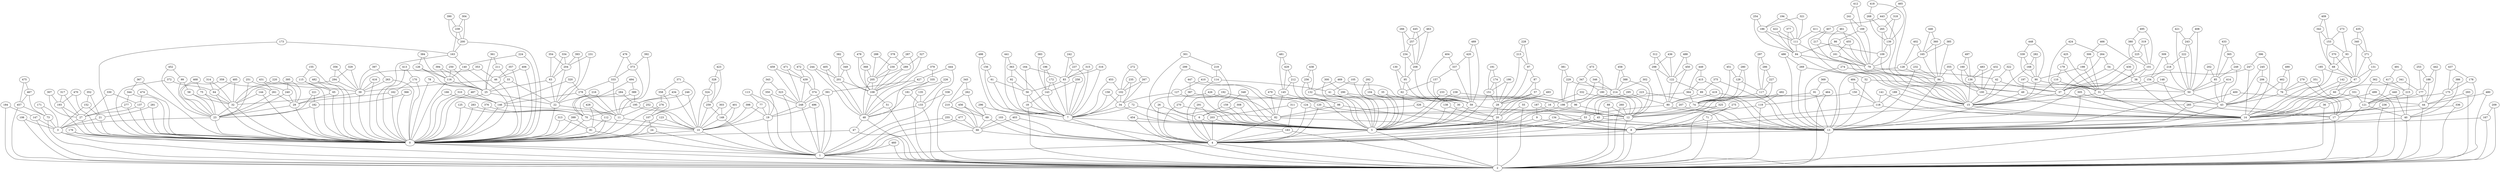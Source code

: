 graph G {
  0;
  1;
  2;
  3;
  4;
  5;
  6;
  7;
  8;
  9;
  10;
  11;
  12;
  13;
  14;
  15;
  16;
  17;
  18;
  19;
  20;
  21;
  22;
  23;
  24;
  25;
  26;
  27;
  28;
  29;
  30;
  31;
  32;
  33;
  34;
  35;
  36;
  37;
  38;
  39;
  40;
  41;
  42;
  43;
  44;
  45;
  46;
  47;
  48;
  49;
  50;
  51;
  52;
  53;
  54;
  55;
  56;
  57;
  58;
  59;
  60;
  61;
  62;
  63;
  64;
  65;
  66;
  67;
  68;
  69;
  70;
  71;
  72;
  73;
  74;
  75;
  76;
  77;
  78;
  79;
  80;
  81;
  82;
  83;
  84;
  85;
  86;
  87;
  88;
  89;
  90;
  91;
  92;
  93;
  94;
  95;
  96;
  97;
  98;
  99;
  100;
  101;
  102;
  103;
  104;
  105;
  106;
  107;
  108;
  109;
  110;
  111;
  112;
  113;
  114;
  115;
  116;
  117;
  118;
  119;
  120;
  121;
  122;
  123;
  124;
  125;
  126;
  127;
  128;
  129;
  130;
  131;
  132;
  133;
  134;
  135;
  136;
  137;
  138;
  139;
  140;
  141;
  142;
  143;
  144;
  145;
  146;
  147;
  148;
  149;
  150;
  151;
  152;
  153;
  154;
  155;
  156;
  157;
  158;
  159;
  160;
  161;
  162;
  163;
  164;
  165;
  166;
  167;
  168;
  169;
  170;
  171;
  172;
  173;
  174;
  175;
  176;
  177;
  178;
  179;
  180;
  181;
  182;
  183;
  184;
  185;
  186;
  187;
  188;
  189;
  190;
  191;
  192;
  193;
  194;
  195;
  196;
  197;
  198;
  199;
  200;
  201;
  202;
  203;
  204;
  205;
  206;
  207;
  208;
  209;
  210;
  211;
  212;
  213;
  214;
  215;
  216;
  217;
  218;
  219;
  220;
  221;
  222;
  223;
  224;
  225;
  226;
  227;
  228;
  229;
  230;
  231;
  232;
  233;
  234;
  235;
  236;
  237;
  238;
  239;
  240;
  241;
  242;
  243;
  244;
  245;
  246;
  247;
  248;
  249;
  250;
  251;
  252;
  253;
  254;
  255;
  256;
  257;
  258;
  259;
  260;
  261;
  262;
  263;
  264;
  265;
  266;
  267;
  268;
  269;
  270;
  271;
  272;
  273;
  274;
  275;
  276;
  277;
  278;
  279;
  280;
  281;
  282;
  283;
  284;
  285;
  286;
  287;
  288;
  289;
  290;
  291;
  292;
  293;
  294;
  295;
  296;
  297;
  298;
  299;
  300;
  301;
  302;
  303;
  304;
  305;
  306;
  307;
  308;
  309;
  310;
  311;
  312;
  313;
  314;
  315;
  316;
  317;
  318;
  319;
  320;
  321;
  322;
  323;
  324;
  325;
  326;
  327;
  328;
  329;
  330;
  331;
  332;
  333;
  334;
  335;
  336;
  337;
  338;
  339;
  340;
  341;
  342;
  343;
  344;
  345;
  346;
  347;
  348;
  349;
  350;
  351;
  352;
  353;
  354;
  355;
  356;
  357;
  358;
  359;
  360;
  361;
  362;
  363;
  364;
  365;
  366;
  367;
  368;
  369;
  370;
  371;
  372;
  373;
  374;
  375;
  376;
  377;
  378;
  379;
  380;
  381;
  382;
  383;
  384;
  385;
  386;
  387;
  388;
  389;
  390;
  391;
  392;
  393;
  394;
  395;
  396;
  397;
  398;
  399;
  400;
  401;
  402;
  403;
  404;
  405;
  406;
  407;
  408;
  409;
  410;
  411;
  412;
  413;
  414;
  415;
  416;
  417;
  418;
  419;
  420;
  421;
  422;
  423;
  424;
  425;
  426;
  427;
  428;
  429;
  430;
  431;
  432;
  433;
  434;
  435;
  436;
  437;
  438;
  439;
  440;
  441;
  442;
  443;
  444;
  445;
  446;
  447;
  448;
  449;
  450;
  451;
  452;
  453;
  454;
  455;
  456;
  457;
  458;
  459;
  460;
  461;
  462;
  463;
  464;
  465;
  466;
  467;
  468;
  469;
  470;
  471;
  472;
  473;
  474;
  475;
  476;
  477;
  478;
  479;
  480;
  481;
  482;
  483;
  484;
  485;
  486;
  487;
  488;
  489;
  490;
  491;
  492;
  493;
  494;
  495;
  496;
  497;
  498;
  499;
   0 -- 1;
   1 -- 2;
   2 -- 0;
   3 -- 2;
   3 -- 0;
   4 -- 1;
   4 -- 2;
   5 -- 4;
   5 -- 2;
   6 -- 5;
   6 -- 4;
   7 -- 5;
   7 -- 2;
   8 -- 4;
   8 -- 2;
   9 -- 8;
   9 -- 4;
   10 -- 0;
   10 -- 1;
   11 -- 10;
   11 -- 0;
   12 -- 5;
   12 -- 2;
   13 -- 4;
   13 -- 2;
   14 -- 8;
   14 -- 2;
   15 -- 14;
   15 -- 8;
   16 -- 12;
   16 -- 5;
   17 -- 13;
   17 -- 2;
   18 -- 7;
   18 -- 2;
   19 -- 10;
   19 -- 1;
   20 -- 5;
   20 -- 2;
   21 -- 3;
   21 -- 0;
   22 -- 11;
   22 -- 0;
   23 -- 3;
   23 -- 0;
   24 -- 0;
   24 -- 1;
   25 -- 22;
   25 -- 0;
   26 -- 6;
   26 -- 4;
   27 -- 3;
   27 -- 0;
   28 -- 20;
   28 -- 5;
   29 -- 23;
   29 -- 0;
   30 -- 20;
   30 -- 5;
   31 -- 15;
   31 -- 14;
   32 -- 23;
   32 -- 0;
   33 -- 25;
   33 -- 22;
   34 -- 7;
   34 -- 5;
   35 -- 30;
   35 -- 5;
   36 -- 14;
   36 -- 2;
   37 -- 15;
   37 -- 14;
   38 -- 37;
   38 -- 14;
   39 -- 32;
   39 -- 0;
   40 -- 13;
   40 -- 2;
   41 -- 16;
   41 -- 5;
   42 -- 37;
   42 -- 15;
   43 -- 17;
   43 -- 13;
   44 -- 14;
   44 -- 2;
   45 -- 13;
   45 -- 4;
   46 -- 39;
   46 -- 0;
   47 -- 2;
   47 -- 0;
   48 -- 47;
   48 -- 2;
   49 -- 43;
   49 -- 13;
   50 -- 43;
   50 -- 13;
   51 -- 48;
   51 -- 2;
   52 -- 50;
   52 -- 13;
   53 -- 13;
   53 -- 4;
   54 -- 38;
   54 -- 37;
   55 -- 20;
   55 -- 2;
   56 -- 18;
   56 -- 7;
   57 -- 28;
   57 -- 20;
   58 -- 32;
   58 -- 23;
   59 -- 12;
   59 -- 5;
   60 -- 44;
   60 -- 14;
   61 -- 56;
   61 -- 7;
   62 -- 59;
   62 -- 5;
   63 -- 25;
   63 -- 22;
   64 -- 32;
   64 -- 0;
   65 -- 29;
   65 -- 0;
   66 -- 4;
   66 -- 1;
   67 -- 60;
   67 -- 14;
   68 -- 67;
   68 -- 14;
   69 -- 66;
   69 -- 4;
   70 -- 10;
   70 -- 0;
   71 -- 8;
   71 -- 2;
   72 -- 7;
   72 -- 5;
   73 -- 3;
   73 -- 2;
   74 -- 45;
   74 -- 13;
   75 -- 32;
   75 -- 23;
   76 -- 43;
   76 -- 17;
   77 -- 19;
   77 -- 10;
   78 -- 25;
   78 -- 0;
   79 -- 42;
   79 -- 15;
   80 -- 53;
   80 -- 13;
   81 -- 0;
   81 -- 1;
   82 -- 8;
   82 -- 4;
   83 -- 56;
   83 -- 7;
   84 -- 79;
   84 -- 15;
   85 -- 50;
   85 -- 43;
   86 -- 84;
   86 -- 79;
   87 -- 57;
   87 -- 28;
   88 -- 12;
   88 -- 2;
   89 -- 80;
   89 -- 13;
   90 -- 31;
   90 -- 15;
   91 -- 74;
   91 -- 13;
   92 -- 56;
   92 -- 7;
   93 -- 68;
   93 -- 67;
   94 -- 49;
   94 -- 13;
   95 -- 62;
   95 -- 59;
   96 -- 12;
   96 -- 5;
   97 -- 87;
   97 -- 28;
   98 -- 82;
   98 -- 8;
   99 -- 58;
   99 -- 23;
   100 -- 15;
   100 -- 14;
   101 -- 38;
   101 -- 37;
   102 -- 34;
   102 -- 7;
   103 -- 66;
   103 -- 4;
   104 -- 30;
   104 -- 5;
   105 -- 41;
   105 -- 5;
   106 -- 3;
   106 -- 2;
   107 -- 24;
   107 -- 0;
   108 -- 51;
   108 -- 48;
   109 -- 79;
   109 -- 15;
   110 -- 31;
   110 -- 15;
   111 -- 84;
   111 -- 79;
   112 -- 81;
   112 -- 0;
   113 -- 77;
   113 -- 19;
   114 -- 41;
   114 -- 5;
   115 -- 65;
   115 -- 0;
   116 -- 25;
   116 -- 0;
   117 -- 74;
   117 -- 13;
   118 -- 14;
   118 -- 8;
   119 -- 12;
   119 -- 2;
   120 -- 53;
   120 -- 4;
   121 -- 40;
   121 -- 13;
   122 -- 89;
   122 -- 80;
   123 -- 10;
   123 -- 0;
   124 -- 45;
   124 -- 4;
   125 -- 70;
   125 -- 0;
   126 -- 116;
   126 -- 25;
   127 -- 34;
   127 -- 5;
   128 -- 94;
   128 -- 13;
   129 -- 117;
   129 -- 74;
   130 -- 95;
   130 -- 62;
   131 -- 67;
   131 -- 60;
   132 -- 59;
   132 -- 5;
   133 -- 48;
   133 -- 2;
   134 -- 13;
   134 -- 4;
   135 -- 133;
   135 -- 2;
   136 -- 100;
   136 -- 15;
   137 -- 27;
   137 -- 0;
   138 -- 20;
   138 -- 5;
   139 -- 109;
   139 -- 79;
   140 -- 116;
   140 -- 0;
   141 -- 118;
   141 -- 14;
   142 -- 60;
   142 -- 14;
   143 -- 18;
   143 -- 7;
   144 -- 32;
   144 -- 0;
   145 -- 98;
   145 -- 82;
   146 -- 11;
   146 -- 0;
   147 -- 3;
   147 -- 2;
   148 -- 31;
   148 -- 14;
   149 -- 10;
   149 -- 1;
   150 -- 118;
   150 -- 8;
   151 -- 28;
   151 -- 5;
   152 -- 21;
   152 -- 3;
   153 -- 93;
   153 -- 68;
   154 -- 50;
   154 -- 13;
   155 -- 115;
   155 -- 0;
   156 -- 61;
   156 -- 7;
   157 -- 62;
   157 -- 59;
   158 -- 34;
   158 -- 7;
   159 -- 6;
   159 -- 5;
   160 -- 136;
   160 -- 100;
   161 -- 79;
   161 -- 15;
   162 -- 29;
   162 -- 0;
   163 -- 140;
   163 -- 0;
   164 -- 83;
   164 -- 56;
   165 -- 128;
   165 -- 94;
   166 -- 146;
   166 -- 0;
   167 -- 13;
   167 -- 2;
   168 -- 90;
   168 -- 15;
   169 -- 86;
   169 -- 79;
   170 -- 162;
   170 -- 0;
   171 -- 73;
   171 -- 3;
   172 -- 143;
   172 -- 7;
   173 -- 163;
   173 -- 0;
   174 -- 151;
   174 -- 28;
   175 -- 121;
   175 -- 40;
   176 -- 2;
   176 -- 0;
   177 -- 44;
   177 -- 14;
   178 -- 175;
   178 -- 40;
   179 -- 110;
   179 -- 31;
   180 -- 96;
   180 -- 12;
   181 -- 133;
   181 -- 48;
   182 -- 23;
   182 -- 0;
   183 -- 4;
   183 -- 2;
   184 -- 147;
   184 -- 2;
   185 -- 67;
   185 -- 14;
   186 -- 111;
   186 -- 84;
   187 -- 9;
   187 -- 8;
   188 -- 177;
   188 -- 44;
   189 -- 118;
   189 -- 14;
   190 -- 151;
   190 -- 28;
   191 -- 174;
   191 -- 151;
   192 -- 120;
   192 -- 4;
   193 -- 27;
   193 -- 0;
   194 -- 186;
   194 -- 111;
   195 -- 70;
   195 -- 10;
   196 -- 172;
   196 -- 143;
   197 -- 49;
   197 -- 43;
   198 -- 12;
   198 -- 5;
   199 -- 90;
   199 -- 31;
   200 -- 163;
   200 -- 0;
   201 -- 108;
   201 -- 48;
   202 -- 85;
   202 -- 50;
   203 -- 183;
   203 -- 4;
   204 -- 63;
   204 -- 22;
   205 -- 108;
   205 -- 48;
   206 -- 76;
   206 -- 43;
   207 -- 45;
   207 -- 13;
   208 -- 95;
   208 -- 59;
   209 -- 167;
   209 -- 2;
   210 -- 69;
   210 -- 66;
   211 -- 33;
   211 -- 25;
   212 -- 145;
   212 -- 98;
   213 -- 97;
   213 -- 28;
   214 -- 198;
   214 -- 12;
   215 -- 121;
   215 -- 40;
   216 -- 22;
   216 -- 11;
   217 -- 109;
   217 -- 15;
   218 -- 154;
   218 -- 50;
   219 -- 114;
   219 -- 5;
   220 -- 39;
   220 -- 32;
   221 -- 182;
   221 -- 23;
   222 -- 218;
   222 -- 50;
   223 -- 74;
   223 -- 45;
   224 -- 140;
   224 -- 0;
   225 -- 101;
   225 -- 37;
   226 -- 181;
   226 -- 133;
   227 -- 117;
   227 -- 74;
   228 -- 213;
   228 -- 97;
   229 -- 214;
   229 -- 198;
   230 -- 205;
   230 -- 108;
   231 -- 204;
   231 -- 22;
   232 -- 94;
   232 -- 13;
   233 -- 198;
   233 -- 5;
   234 -- 208;
   234 -- 95;
   235 -- 102;
   235 -- 34;
   236 -- 14;
   236 -- 2;
   237 -- 83;
   237 -- 7;
   238 -- 96;
   238 -- 5;
   239 -- 200;
   239 -- 163;
   240 -- 29;
   240 -- 23;
   241 -- 169;
   241 -- 79;
   242 -- 237;
   242 -- 83;
   243 -- 222;
   243 -- 50;
   244 -- 201;
   244 -- 48;
   245 -- 206;
   245 -- 43;
   246 -- 195;
   246 -- 10;
   247 -- 38;
   247 -- 14;
   248 -- 19;
   248 -- 1;
   249 -- 85;
   249 -- 43;
   250 -- 116;
   250 -- 25;
   251 -- 240;
   251 -- 23;
   252 -- 11;
   252 -- 10;
   253 -- 188;
   253 -- 177;
   254 -- 186;
   254 -- 84;
   255 -- 66;
   255 -- 1;
   256 -- 132;
   256 -- 5;
   257 -- 234;
   257 -- 208;
   258 -- 143;
   258 -- 7;
   259 -- 149;
   259 -- 10;
   260 -- 12;
   260 -- 2;
   261 -- 29;
   261 -- 23;
   262 -- 210;
   262 -- 69;
   263 -- 39;
   263 -- 0;
   264 -- 54;
   264 -- 37;
   265 -- 139;
   265 -- 109;
   266 -- 257;
   266 -- 234;
   267 -- 102;
   267 -- 34;
   268 -- 265;
   268 -- 139;
   269 -- 52;
   269 -- 13;
   270 -- 82;
   270 -- 4;
   271 -- 131;
   271 -- 67;
   272 -- 267;
   272 -- 102;
   273 -- 153;
   273 -- 93;
   274 -- 94;
   274 -- 13;
   275 -- 71;
   275 -- 8;
   276 -- 107;
   276 -- 0;
   277 -- 27;
   277 -- 0;
   278 -- 146;
   278 -- 11;
   279 -- 76;
   279 -- 17;
   280 -- 129;
   280 -- 74;
   281 -- 21;
   281 -- 0;
   282 -- 168;
   282 -- 90;
   283 -- 70;
   283 -- 0;
   284 -- 195;
   284 -- 70;
   285 -- 17;
   285 -- 13;
   286 -- 227;
   286 -- 117;
   287 -- 230;
   287 -- 108;
   288 -- 230;
   288 -- 205;
   289 -- 205;
   289 -- 108;
   290 -- 198;
   290 -- 5;
   291 -- 203;
   291 -- 4;
   292 -- 104;
   292 -- 5;
   293 -- 44;
   293 -- 2;
   294 -- 39;
   294 -- 32;
   295 -- 80;
   295 -- 53;
   296 -- 69;
   296 -- 4;
   297 -- 286;
   297 -- 117;
   298 -- 122;
   298 -- 80;
   299 -- 114;
   299 -- 5;
   300 -- 290;
   300 -- 5;
   301 -- 219;
   301 -- 5;
   302 -- 214;
   302 -- 12;
   303 -- 149;
   303 -- 10;
   304 -- 239;
   304 -- 200;
   305 -- 285;
   305 -- 13;
   306 -- 199;
   306 -- 31;
   307 -- 193;
   307 -- 27;
   308 -- 6;
   308 -- 5;
   309 -- 218;
   309 -- 154;
   310 -- 146;
   310 -- 0;
   311 -- 203;
   311 -- 183;
   312 -- 298;
   312 -- 122;
   313 -- 81;
   313 -- 0;
   314 -- 64;
   314 -- 32;
   315 -- 83;
   315 -- 7;
   316 -- 83;
   316 -- 7;
   317 -- 193;
   317 -- 27;
   318 -- 265;
   318 -- 139;
   319 -- 225;
   319 -- 101;
   320 -- 278;
   320 -- 146;
   321 -- 186;
   321 -- 111;
   322 -- 42;
   322 -- 37;
   323 -- 248;
   323 -- 1;
   324 -- 259;
   324 -- 10;
   325 -- 12;
   325 -- 2;
   326 -- 82;
   326 -- 8;
   327 -- 289;
   327 -- 108;
   328 -- 324;
   328 -- 259;
   329 -- 294;
   329 -- 39;
   330 -- 137;
   330 -- 27;
   331 -- 121;
   331 -- 13;
   332 -- 16;
   332 -- 12;
   333 -- 278;
   333 -- 11;
   334 -- 204;
   334 -- 63;
   335 -- 181;
   335 -- 48;
   336 -- 17;
   336 -- 2;
   337 -- 157;
   337 -- 59;
   338 -- 133;
   338 -- 2;
   339 -- 168;
   339 -- 90;
   340 -- 271;
   340 -- 67;
   341 -- 177;
   341 -- 14;
   342 -- 153;
   342 -- 68;
   343 -- 323;
   343 -- 1;
   344 -- 277;
   344 -- 0;
   345 -- 262;
   345 -- 210;
   346 -- 214;
   346 -- 198;
   347 -- 180;
   347 -- 96;
   348 -- 159;
   348 -- 5;
   349 -- 201;
   349 -- 108;
   350 -- 248;
   350 -- 19;
   351 -- 76;
   351 -- 17;
   352 -- 152;
   352 -- 21;
   353 -- 46;
   353 -- 39;
   354 -- 204;
   354 -- 63;
   355 -- 94;
   355 -- 49;
   356 -- 294;
   356 -- 39;
   357 -- 46;
   357 -- 0;
   358 -- 276;
   358 -- 107;
   359 -- 261;
   359 -- 23;
   360 -- 165;
   360 -- 94;
   361 -- 211;
   361 -- 25;
   362 -- 215;
   362 -- 121;
   363 -- 92;
   363 -- 7;
   364 -- 74;
   364 -- 45;
   365 -- 249;
   365 -- 85;
   366 -- 182;
   366 -- 0;
   367 -- 344;
   367 -- 0;
   368 -- 205;
   368 -- 108;
   369 -- 91;
   369 -- 13;
   370 -- 68;
   370 -- 67;
   371 -- 358;
   371 -- 107;
   372 -- 64;
   372 -- 0;
   373 -- 333;
   373 -- 11;
   374 -- 248;
   374 -- 1;
   375 -- 89;
   375 -- 13;
   376 -- 70;
   376 -- 0;
   377 -- 111;
   377 -- 84;
   378 -- 289;
   378 -- 205;
   379 -- 335;
   379 -- 48;
   380 -- 225;
   380 -- 101;
   381 -- 229;
   381 -- 198;
   382 -- 349;
   382 -- 201;
   383 -- 196;
   383 -- 143;
   384 -- 126;
   384 -- 116;
   385 -- 165;
   385 -- 94;
   386 -- 175;
   386 -- 40;
   387 -- 270;
   387 -- 82;
   388 -- 214;
   388 -- 12;
   389 -- 195;
   389 -- 70;
   390 -- 239;
   390 -- 200;
   391 -- 248;
   391 -- 1;
   392 -- 373;
   392 -- 11;
   393 -- 204;
   393 -- 22;
   394 -- 116;
   394 -- 25;
   395 -- 240;
   395 -- 29;
   396 -- 247;
   396 -- 14;
   397 -- 263;
   397 -- 39;
   398 -- 19;
   398 -- 10;
   399 -- 81;
   399 -- 0;
   400 -- 285;
   400 -- 17;
   401 -- 149;
   401 -- 10;
   402 -- 165;
   402 -- 128;
   403 -- 66;
   403 -- 4;
   404 -- 337;
   404 -- 59;
   405 -- 201;
   405 -- 48;
   406 -- 46;
   406 -- 0;
   407 -- 217;
   407 -- 15;
   408 -- 243;
   408 -- 50;
   409 -- 342;
   409 -- 153;
   410 -- 127;
   410 -- 5;
   411 -- 111;
   411 -- 79;
   412 -- 241;
   412 -- 169;
   413 -- 170;
   413 -- 0;
   414 -- 50;
   414 -- 43;
   415 -- 364;
   415 -- 74;
   416 -- 39;
   416 -- 0;
   417 -- 215;
   417 -- 121;
   418 -- 268;
   418 -- 139;
   419 -- 80;
   419 -- 13;
   420 -- 337;
   420 -- 59;
   421 -- 243;
   421 -- 50;
   422 -- 111;
   422 -- 84;
   423 -- 328;
   423 -- 259;
   424 -- 264;
   424 -- 37;
   425 -- 179;
   425 -- 31;
   426 -- 124;
   426 -- 4;
   427 -- 391;
   427 -- 1;
   428 -- 112;
   428 -- 81;
   429 -- 212;
   429 -- 145;
   430 -- 38;
   430 -- 37;
   431 -- 261;
   431 -- 29;
   432 -- 136;
   432 -- 100;
   433 -- 365;
   433 -- 85;
   434 -- 195;
   434 -- 10;
   435 -- 340;
   435 -- 271;
   436 -- 298;
   436 -- 122;
   437 -- 178;
   437 -- 175;
   438 -- 256;
   438 -- 132;
   439 -- 374;
   439 -- 248;
   440 -- 121;
   440 -- 40;
   441 -- 363;
   441 -- 7;
   442 -- 188;
   442 -- 44;
   443 -- 407;
   443 -- 15;
   444 -- 427;
   444 -- 1;
   445 -- 257;
   445 -- 208;
   446 -- 360;
   446 -- 165;
   447 -- 387;
   447 -- 82;
   448 -- 339;
   448 -- 90;
   449 -- 415;
   449 -- 364;
   450 -- 122;
   450 -- 80;
   451 -- 129;
   451 -- 74;
   452 -- 99;
   452 -- 23;
   453 -- 102;
   453 -- 7;
   454 -- 5;
   454 -- 2;
   455 -- 161;
   455 -- 79;
   456 -- 69;
   456 -- 66;
   457 -- 73;
   457 -- 2;
   458 -- 388;
   458 -- 214;
   459 -- 439;
   459 -- 248;
   460 -- 1;
   460 -- 2;
   461 -- 455;
   461 -- 161;
   462 -- 76;
   462 -- 43;
   463 -- 257;
   463 -- 208;
   464 -- 119;
   464 -- 2;
   465 -- 443;
   465 -- 15;
   466 -- 306;
   466 -- 31;
   467 -- 457;
   467 -- 73;
   468 -- 75;
   468 -- 23;
   469 -- 132;
   469 -- 59;
   470 -- 193;
   470 -- 0;
   471 -- 439;
   471 -- 248;
   472 -- 439;
   472 -- 374;
   473 -- 347;
   473 -- 180;
   474 -- 137;
   474 -- 0;
   475 -- 467;
   475 -- 457;
   476 -- 373;
   476 -- 333;
   477 -- 66;
   477 -- 1;
   478 -- 368;
   478 -- 108;
   479 -- 98;
   479 -- 82;
   480 -- 44;
   480 -- 2;
   481 -- 429;
   481 -- 145;
   482 -- 65;
   482 -- 0;
   483 -- 136;
   483 -- 100;
   484 -- 150;
   484 -- 118;
   485 -- 64;
   485 -- 32;
   486 -- 269;
   486 -- 13;
   487 -- 146;
   487 -- 0;
   488 -- 450;
   488 -- 122;
   489 -- 420;
   489 -- 59;
   490 -- 462;
   490 -- 76;
   491 -- 417;
   491 -- 215;
   492 -- 119;
   492 -- 12;
   493 -- 28;
   493 -- 20;
   494 -- 389;
   494 -- 70;
   495 -- 380;
   495 -- 101;
   496 -- 19;
   496 -- 1;
   497 -- 160;
   497 -- 136;
   498 -- 156;
   498 -- 7;
   499 -- 36;
   499 -- 2;
}

